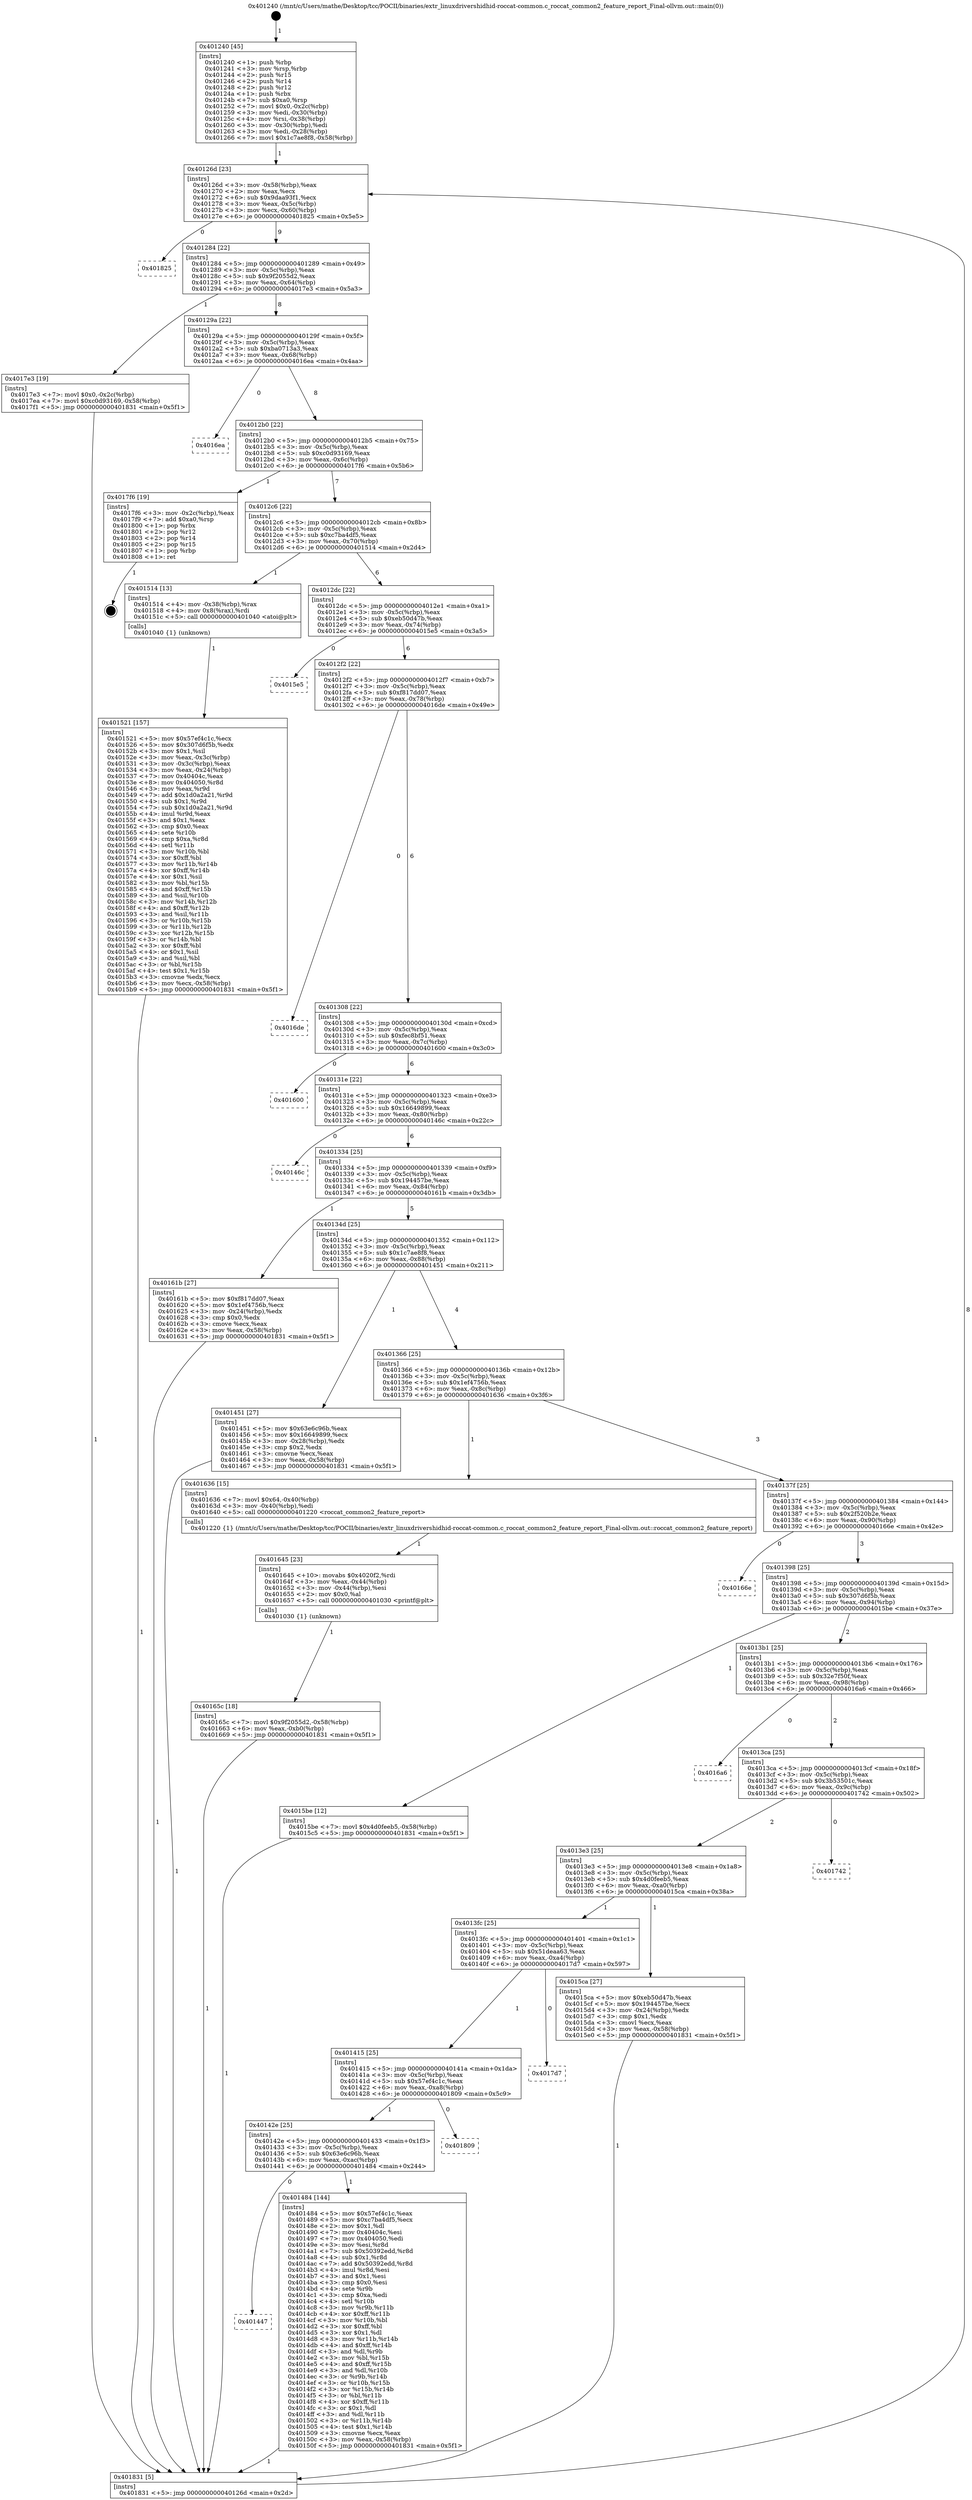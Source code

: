 digraph "0x401240" {
  label = "0x401240 (/mnt/c/Users/mathe/Desktop/tcc/POCII/binaries/extr_linuxdrivershidhid-roccat-common.c_roccat_common2_feature_report_Final-ollvm.out::main(0))"
  labelloc = "t"
  node[shape=record]

  Entry [label="",width=0.3,height=0.3,shape=circle,fillcolor=black,style=filled]
  "0x40126d" [label="{
     0x40126d [23]\l
     | [instrs]\l
     &nbsp;&nbsp;0x40126d \<+3\>: mov -0x58(%rbp),%eax\l
     &nbsp;&nbsp;0x401270 \<+2\>: mov %eax,%ecx\l
     &nbsp;&nbsp;0x401272 \<+6\>: sub $0x9daa93f1,%ecx\l
     &nbsp;&nbsp;0x401278 \<+3\>: mov %eax,-0x5c(%rbp)\l
     &nbsp;&nbsp;0x40127b \<+3\>: mov %ecx,-0x60(%rbp)\l
     &nbsp;&nbsp;0x40127e \<+6\>: je 0000000000401825 \<main+0x5e5\>\l
  }"]
  "0x401825" [label="{
     0x401825\l
  }", style=dashed]
  "0x401284" [label="{
     0x401284 [22]\l
     | [instrs]\l
     &nbsp;&nbsp;0x401284 \<+5\>: jmp 0000000000401289 \<main+0x49\>\l
     &nbsp;&nbsp;0x401289 \<+3\>: mov -0x5c(%rbp),%eax\l
     &nbsp;&nbsp;0x40128c \<+5\>: sub $0x9f2055d2,%eax\l
     &nbsp;&nbsp;0x401291 \<+3\>: mov %eax,-0x64(%rbp)\l
     &nbsp;&nbsp;0x401294 \<+6\>: je 00000000004017e3 \<main+0x5a3\>\l
  }"]
  Exit [label="",width=0.3,height=0.3,shape=circle,fillcolor=black,style=filled,peripheries=2]
  "0x4017e3" [label="{
     0x4017e3 [19]\l
     | [instrs]\l
     &nbsp;&nbsp;0x4017e3 \<+7\>: movl $0x0,-0x2c(%rbp)\l
     &nbsp;&nbsp;0x4017ea \<+7\>: movl $0xc0d93169,-0x58(%rbp)\l
     &nbsp;&nbsp;0x4017f1 \<+5\>: jmp 0000000000401831 \<main+0x5f1\>\l
  }"]
  "0x40129a" [label="{
     0x40129a [22]\l
     | [instrs]\l
     &nbsp;&nbsp;0x40129a \<+5\>: jmp 000000000040129f \<main+0x5f\>\l
     &nbsp;&nbsp;0x40129f \<+3\>: mov -0x5c(%rbp),%eax\l
     &nbsp;&nbsp;0x4012a2 \<+5\>: sub $0xba0713a3,%eax\l
     &nbsp;&nbsp;0x4012a7 \<+3\>: mov %eax,-0x68(%rbp)\l
     &nbsp;&nbsp;0x4012aa \<+6\>: je 00000000004016ea \<main+0x4aa\>\l
  }"]
  "0x40165c" [label="{
     0x40165c [18]\l
     | [instrs]\l
     &nbsp;&nbsp;0x40165c \<+7\>: movl $0x9f2055d2,-0x58(%rbp)\l
     &nbsp;&nbsp;0x401663 \<+6\>: mov %eax,-0xb0(%rbp)\l
     &nbsp;&nbsp;0x401669 \<+5\>: jmp 0000000000401831 \<main+0x5f1\>\l
  }"]
  "0x4016ea" [label="{
     0x4016ea\l
  }", style=dashed]
  "0x4012b0" [label="{
     0x4012b0 [22]\l
     | [instrs]\l
     &nbsp;&nbsp;0x4012b0 \<+5\>: jmp 00000000004012b5 \<main+0x75\>\l
     &nbsp;&nbsp;0x4012b5 \<+3\>: mov -0x5c(%rbp),%eax\l
     &nbsp;&nbsp;0x4012b8 \<+5\>: sub $0xc0d93169,%eax\l
     &nbsp;&nbsp;0x4012bd \<+3\>: mov %eax,-0x6c(%rbp)\l
     &nbsp;&nbsp;0x4012c0 \<+6\>: je 00000000004017f6 \<main+0x5b6\>\l
  }"]
  "0x401645" [label="{
     0x401645 [23]\l
     | [instrs]\l
     &nbsp;&nbsp;0x401645 \<+10\>: movabs $0x4020f2,%rdi\l
     &nbsp;&nbsp;0x40164f \<+3\>: mov %eax,-0x44(%rbp)\l
     &nbsp;&nbsp;0x401652 \<+3\>: mov -0x44(%rbp),%esi\l
     &nbsp;&nbsp;0x401655 \<+2\>: mov $0x0,%al\l
     &nbsp;&nbsp;0x401657 \<+5\>: call 0000000000401030 \<printf@plt\>\l
     | [calls]\l
     &nbsp;&nbsp;0x401030 \{1\} (unknown)\l
  }"]
  "0x4017f6" [label="{
     0x4017f6 [19]\l
     | [instrs]\l
     &nbsp;&nbsp;0x4017f6 \<+3\>: mov -0x2c(%rbp),%eax\l
     &nbsp;&nbsp;0x4017f9 \<+7\>: add $0xa0,%rsp\l
     &nbsp;&nbsp;0x401800 \<+1\>: pop %rbx\l
     &nbsp;&nbsp;0x401801 \<+2\>: pop %r12\l
     &nbsp;&nbsp;0x401803 \<+2\>: pop %r14\l
     &nbsp;&nbsp;0x401805 \<+2\>: pop %r15\l
     &nbsp;&nbsp;0x401807 \<+1\>: pop %rbp\l
     &nbsp;&nbsp;0x401808 \<+1\>: ret\l
  }"]
  "0x4012c6" [label="{
     0x4012c6 [22]\l
     | [instrs]\l
     &nbsp;&nbsp;0x4012c6 \<+5\>: jmp 00000000004012cb \<main+0x8b\>\l
     &nbsp;&nbsp;0x4012cb \<+3\>: mov -0x5c(%rbp),%eax\l
     &nbsp;&nbsp;0x4012ce \<+5\>: sub $0xc7ba4df5,%eax\l
     &nbsp;&nbsp;0x4012d3 \<+3\>: mov %eax,-0x70(%rbp)\l
     &nbsp;&nbsp;0x4012d6 \<+6\>: je 0000000000401514 \<main+0x2d4\>\l
  }"]
  "0x401521" [label="{
     0x401521 [157]\l
     | [instrs]\l
     &nbsp;&nbsp;0x401521 \<+5\>: mov $0x57ef4c1c,%ecx\l
     &nbsp;&nbsp;0x401526 \<+5\>: mov $0x307d6f5b,%edx\l
     &nbsp;&nbsp;0x40152b \<+3\>: mov $0x1,%sil\l
     &nbsp;&nbsp;0x40152e \<+3\>: mov %eax,-0x3c(%rbp)\l
     &nbsp;&nbsp;0x401531 \<+3\>: mov -0x3c(%rbp),%eax\l
     &nbsp;&nbsp;0x401534 \<+3\>: mov %eax,-0x24(%rbp)\l
     &nbsp;&nbsp;0x401537 \<+7\>: mov 0x40404c,%eax\l
     &nbsp;&nbsp;0x40153e \<+8\>: mov 0x404050,%r8d\l
     &nbsp;&nbsp;0x401546 \<+3\>: mov %eax,%r9d\l
     &nbsp;&nbsp;0x401549 \<+7\>: add $0x1d0a2a21,%r9d\l
     &nbsp;&nbsp;0x401550 \<+4\>: sub $0x1,%r9d\l
     &nbsp;&nbsp;0x401554 \<+7\>: sub $0x1d0a2a21,%r9d\l
     &nbsp;&nbsp;0x40155b \<+4\>: imul %r9d,%eax\l
     &nbsp;&nbsp;0x40155f \<+3\>: and $0x1,%eax\l
     &nbsp;&nbsp;0x401562 \<+3\>: cmp $0x0,%eax\l
     &nbsp;&nbsp;0x401565 \<+4\>: sete %r10b\l
     &nbsp;&nbsp;0x401569 \<+4\>: cmp $0xa,%r8d\l
     &nbsp;&nbsp;0x40156d \<+4\>: setl %r11b\l
     &nbsp;&nbsp;0x401571 \<+3\>: mov %r10b,%bl\l
     &nbsp;&nbsp;0x401574 \<+3\>: xor $0xff,%bl\l
     &nbsp;&nbsp;0x401577 \<+3\>: mov %r11b,%r14b\l
     &nbsp;&nbsp;0x40157a \<+4\>: xor $0xff,%r14b\l
     &nbsp;&nbsp;0x40157e \<+4\>: xor $0x1,%sil\l
     &nbsp;&nbsp;0x401582 \<+3\>: mov %bl,%r15b\l
     &nbsp;&nbsp;0x401585 \<+4\>: and $0xff,%r15b\l
     &nbsp;&nbsp;0x401589 \<+3\>: and %sil,%r10b\l
     &nbsp;&nbsp;0x40158c \<+3\>: mov %r14b,%r12b\l
     &nbsp;&nbsp;0x40158f \<+4\>: and $0xff,%r12b\l
     &nbsp;&nbsp;0x401593 \<+3\>: and %sil,%r11b\l
     &nbsp;&nbsp;0x401596 \<+3\>: or %r10b,%r15b\l
     &nbsp;&nbsp;0x401599 \<+3\>: or %r11b,%r12b\l
     &nbsp;&nbsp;0x40159c \<+3\>: xor %r12b,%r15b\l
     &nbsp;&nbsp;0x40159f \<+3\>: or %r14b,%bl\l
     &nbsp;&nbsp;0x4015a2 \<+3\>: xor $0xff,%bl\l
     &nbsp;&nbsp;0x4015a5 \<+4\>: or $0x1,%sil\l
     &nbsp;&nbsp;0x4015a9 \<+3\>: and %sil,%bl\l
     &nbsp;&nbsp;0x4015ac \<+3\>: or %bl,%r15b\l
     &nbsp;&nbsp;0x4015af \<+4\>: test $0x1,%r15b\l
     &nbsp;&nbsp;0x4015b3 \<+3\>: cmovne %edx,%ecx\l
     &nbsp;&nbsp;0x4015b6 \<+3\>: mov %ecx,-0x58(%rbp)\l
     &nbsp;&nbsp;0x4015b9 \<+5\>: jmp 0000000000401831 \<main+0x5f1\>\l
  }"]
  "0x401514" [label="{
     0x401514 [13]\l
     | [instrs]\l
     &nbsp;&nbsp;0x401514 \<+4\>: mov -0x38(%rbp),%rax\l
     &nbsp;&nbsp;0x401518 \<+4\>: mov 0x8(%rax),%rdi\l
     &nbsp;&nbsp;0x40151c \<+5\>: call 0000000000401040 \<atoi@plt\>\l
     | [calls]\l
     &nbsp;&nbsp;0x401040 \{1\} (unknown)\l
  }"]
  "0x4012dc" [label="{
     0x4012dc [22]\l
     | [instrs]\l
     &nbsp;&nbsp;0x4012dc \<+5\>: jmp 00000000004012e1 \<main+0xa1\>\l
     &nbsp;&nbsp;0x4012e1 \<+3\>: mov -0x5c(%rbp),%eax\l
     &nbsp;&nbsp;0x4012e4 \<+5\>: sub $0xeb50d47b,%eax\l
     &nbsp;&nbsp;0x4012e9 \<+3\>: mov %eax,-0x74(%rbp)\l
     &nbsp;&nbsp;0x4012ec \<+6\>: je 00000000004015e5 \<main+0x3a5\>\l
  }"]
  "0x401447" [label="{
     0x401447\l
  }", style=dashed]
  "0x4015e5" [label="{
     0x4015e5\l
  }", style=dashed]
  "0x4012f2" [label="{
     0x4012f2 [22]\l
     | [instrs]\l
     &nbsp;&nbsp;0x4012f2 \<+5\>: jmp 00000000004012f7 \<main+0xb7\>\l
     &nbsp;&nbsp;0x4012f7 \<+3\>: mov -0x5c(%rbp),%eax\l
     &nbsp;&nbsp;0x4012fa \<+5\>: sub $0xf817dd07,%eax\l
     &nbsp;&nbsp;0x4012ff \<+3\>: mov %eax,-0x78(%rbp)\l
     &nbsp;&nbsp;0x401302 \<+6\>: je 00000000004016de \<main+0x49e\>\l
  }"]
  "0x401484" [label="{
     0x401484 [144]\l
     | [instrs]\l
     &nbsp;&nbsp;0x401484 \<+5\>: mov $0x57ef4c1c,%eax\l
     &nbsp;&nbsp;0x401489 \<+5\>: mov $0xc7ba4df5,%ecx\l
     &nbsp;&nbsp;0x40148e \<+2\>: mov $0x1,%dl\l
     &nbsp;&nbsp;0x401490 \<+7\>: mov 0x40404c,%esi\l
     &nbsp;&nbsp;0x401497 \<+7\>: mov 0x404050,%edi\l
     &nbsp;&nbsp;0x40149e \<+3\>: mov %esi,%r8d\l
     &nbsp;&nbsp;0x4014a1 \<+7\>: sub $0x50392edd,%r8d\l
     &nbsp;&nbsp;0x4014a8 \<+4\>: sub $0x1,%r8d\l
     &nbsp;&nbsp;0x4014ac \<+7\>: add $0x50392edd,%r8d\l
     &nbsp;&nbsp;0x4014b3 \<+4\>: imul %r8d,%esi\l
     &nbsp;&nbsp;0x4014b7 \<+3\>: and $0x1,%esi\l
     &nbsp;&nbsp;0x4014ba \<+3\>: cmp $0x0,%esi\l
     &nbsp;&nbsp;0x4014bd \<+4\>: sete %r9b\l
     &nbsp;&nbsp;0x4014c1 \<+3\>: cmp $0xa,%edi\l
     &nbsp;&nbsp;0x4014c4 \<+4\>: setl %r10b\l
     &nbsp;&nbsp;0x4014c8 \<+3\>: mov %r9b,%r11b\l
     &nbsp;&nbsp;0x4014cb \<+4\>: xor $0xff,%r11b\l
     &nbsp;&nbsp;0x4014cf \<+3\>: mov %r10b,%bl\l
     &nbsp;&nbsp;0x4014d2 \<+3\>: xor $0xff,%bl\l
     &nbsp;&nbsp;0x4014d5 \<+3\>: xor $0x1,%dl\l
     &nbsp;&nbsp;0x4014d8 \<+3\>: mov %r11b,%r14b\l
     &nbsp;&nbsp;0x4014db \<+4\>: and $0xff,%r14b\l
     &nbsp;&nbsp;0x4014df \<+3\>: and %dl,%r9b\l
     &nbsp;&nbsp;0x4014e2 \<+3\>: mov %bl,%r15b\l
     &nbsp;&nbsp;0x4014e5 \<+4\>: and $0xff,%r15b\l
     &nbsp;&nbsp;0x4014e9 \<+3\>: and %dl,%r10b\l
     &nbsp;&nbsp;0x4014ec \<+3\>: or %r9b,%r14b\l
     &nbsp;&nbsp;0x4014ef \<+3\>: or %r10b,%r15b\l
     &nbsp;&nbsp;0x4014f2 \<+3\>: xor %r15b,%r14b\l
     &nbsp;&nbsp;0x4014f5 \<+3\>: or %bl,%r11b\l
     &nbsp;&nbsp;0x4014f8 \<+4\>: xor $0xff,%r11b\l
     &nbsp;&nbsp;0x4014fc \<+3\>: or $0x1,%dl\l
     &nbsp;&nbsp;0x4014ff \<+3\>: and %dl,%r11b\l
     &nbsp;&nbsp;0x401502 \<+3\>: or %r11b,%r14b\l
     &nbsp;&nbsp;0x401505 \<+4\>: test $0x1,%r14b\l
     &nbsp;&nbsp;0x401509 \<+3\>: cmovne %ecx,%eax\l
     &nbsp;&nbsp;0x40150c \<+3\>: mov %eax,-0x58(%rbp)\l
     &nbsp;&nbsp;0x40150f \<+5\>: jmp 0000000000401831 \<main+0x5f1\>\l
  }"]
  "0x4016de" [label="{
     0x4016de\l
  }", style=dashed]
  "0x401308" [label="{
     0x401308 [22]\l
     | [instrs]\l
     &nbsp;&nbsp;0x401308 \<+5\>: jmp 000000000040130d \<main+0xcd\>\l
     &nbsp;&nbsp;0x40130d \<+3\>: mov -0x5c(%rbp),%eax\l
     &nbsp;&nbsp;0x401310 \<+5\>: sub $0xfec8bf51,%eax\l
     &nbsp;&nbsp;0x401315 \<+3\>: mov %eax,-0x7c(%rbp)\l
     &nbsp;&nbsp;0x401318 \<+6\>: je 0000000000401600 \<main+0x3c0\>\l
  }"]
  "0x40142e" [label="{
     0x40142e [25]\l
     | [instrs]\l
     &nbsp;&nbsp;0x40142e \<+5\>: jmp 0000000000401433 \<main+0x1f3\>\l
     &nbsp;&nbsp;0x401433 \<+3\>: mov -0x5c(%rbp),%eax\l
     &nbsp;&nbsp;0x401436 \<+5\>: sub $0x63e6c96b,%eax\l
     &nbsp;&nbsp;0x40143b \<+6\>: mov %eax,-0xac(%rbp)\l
     &nbsp;&nbsp;0x401441 \<+6\>: je 0000000000401484 \<main+0x244\>\l
  }"]
  "0x401600" [label="{
     0x401600\l
  }", style=dashed]
  "0x40131e" [label="{
     0x40131e [22]\l
     | [instrs]\l
     &nbsp;&nbsp;0x40131e \<+5\>: jmp 0000000000401323 \<main+0xe3\>\l
     &nbsp;&nbsp;0x401323 \<+3\>: mov -0x5c(%rbp),%eax\l
     &nbsp;&nbsp;0x401326 \<+5\>: sub $0x16649899,%eax\l
     &nbsp;&nbsp;0x40132b \<+3\>: mov %eax,-0x80(%rbp)\l
     &nbsp;&nbsp;0x40132e \<+6\>: je 000000000040146c \<main+0x22c\>\l
  }"]
  "0x401809" [label="{
     0x401809\l
  }", style=dashed]
  "0x40146c" [label="{
     0x40146c\l
  }", style=dashed]
  "0x401334" [label="{
     0x401334 [25]\l
     | [instrs]\l
     &nbsp;&nbsp;0x401334 \<+5\>: jmp 0000000000401339 \<main+0xf9\>\l
     &nbsp;&nbsp;0x401339 \<+3\>: mov -0x5c(%rbp),%eax\l
     &nbsp;&nbsp;0x40133c \<+5\>: sub $0x194457be,%eax\l
     &nbsp;&nbsp;0x401341 \<+6\>: mov %eax,-0x84(%rbp)\l
     &nbsp;&nbsp;0x401347 \<+6\>: je 000000000040161b \<main+0x3db\>\l
  }"]
  "0x401415" [label="{
     0x401415 [25]\l
     | [instrs]\l
     &nbsp;&nbsp;0x401415 \<+5\>: jmp 000000000040141a \<main+0x1da\>\l
     &nbsp;&nbsp;0x40141a \<+3\>: mov -0x5c(%rbp),%eax\l
     &nbsp;&nbsp;0x40141d \<+5\>: sub $0x57ef4c1c,%eax\l
     &nbsp;&nbsp;0x401422 \<+6\>: mov %eax,-0xa8(%rbp)\l
     &nbsp;&nbsp;0x401428 \<+6\>: je 0000000000401809 \<main+0x5c9\>\l
  }"]
  "0x40161b" [label="{
     0x40161b [27]\l
     | [instrs]\l
     &nbsp;&nbsp;0x40161b \<+5\>: mov $0xf817dd07,%eax\l
     &nbsp;&nbsp;0x401620 \<+5\>: mov $0x1ef4756b,%ecx\l
     &nbsp;&nbsp;0x401625 \<+3\>: mov -0x24(%rbp),%edx\l
     &nbsp;&nbsp;0x401628 \<+3\>: cmp $0x0,%edx\l
     &nbsp;&nbsp;0x40162b \<+3\>: cmove %ecx,%eax\l
     &nbsp;&nbsp;0x40162e \<+3\>: mov %eax,-0x58(%rbp)\l
     &nbsp;&nbsp;0x401631 \<+5\>: jmp 0000000000401831 \<main+0x5f1\>\l
  }"]
  "0x40134d" [label="{
     0x40134d [25]\l
     | [instrs]\l
     &nbsp;&nbsp;0x40134d \<+5\>: jmp 0000000000401352 \<main+0x112\>\l
     &nbsp;&nbsp;0x401352 \<+3\>: mov -0x5c(%rbp),%eax\l
     &nbsp;&nbsp;0x401355 \<+5\>: sub $0x1c7ae8f8,%eax\l
     &nbsp;&nbsp;0x40135a \<+6\>: mov %eax,-0x88(%rbp)\l
     &nbsp;&nbsp;0x401360 \<+6\>: je 0000000000401451 \<main+0x211\>\l
  }"]
  "0x4017d7" [label="{
     0x4017d7\l
  }", style=dashed]
  "0x401451" [label="{
     0x401451 [27]\l
     | [instrs]\l
     &nbsp;&nbsp;0x401451 \<+5\>: mov $0x63e6c96b,%eax\l
     &nbsp;&nbsp;0x401456 \<+5\>: mov $0x16649899,%ecx\l
     &nbsp;&nbsp;0x40145b \<+3\>: mov -0x28(%rbp),%edx\l
     &nbsp;&nbsp;0x40145e \<+3\>: cmp $0x2,%edx\l
     &nbsp;&nbsp;0x401461 \<+3\>: cmovne %ecx,%eax\l
     &nbsp;&nbsp;0x401464 \<+3\>: mov %eax,-0x58(%rbp)\l
     &nbsp;&nbsp;0x401467 \<+5\>: jmp 0000000000401831 \<main+0x5f1\>\l
  }"]
  "0x401366" [label="{
     0x401366 [25]\l
     | [instrs]\l
     &nbsp;&nbsp;0x401366 \<+5\>: jmp 000000000040136b \<main+0x12b\>\l
     &nbsp;&nbsp;0x40136b \<+3\>: mov -0x5c(%rbp),%eax\l
     &nbsp;&nbsp;0x40136e \<+5\>: sub $0x1ef4756b,%eax\l
     &nbsp;&nbsp;0x401373 \<+6\>: mov %eax,-0x8c(%rbp)\l
     &nbsp;&nbsp;0x401379 \<+6\>: je 0000000000401636 \<main+0x3f6\>\l
  }"]
  "0x401831" [label="{
     0x401831 [5]\l
     | [instrs]\l
     &nbsp;&nbsp;0x401831 \<+5\>: jmp 000000000040126d \<main+0x2d\>\l
  }"]
  "0x401240" [label="{
     0x401240 [45]\l
     | [instrs]\l
     &nbsp;&nbsp;0x401240 \<+1\>: push %rbp\l
     &nbsp;&nbsp;0x401241 \<+3\>: mov %rsp,%rbp\l
     &nbsp;&nbsp;0x401244 \<+2\>: push %r15\l
     &nbsp;&nbsp;0x401246 \<+2\>: push %r14\l
     &nbsp;&nbsp;0x401248 \<+2\>: push %r12\l
     &nbsp;&nbsp;0x40124a \<+1\>: push %rbx\l
     &nbsp;&nbsp;0x40124b \<+7\>: sub $0xa0,%rsp\l
     &nbsp;&nbsp;0x401252 \<+7\>: movl $0x0,-0x2c(%rbp)\l
     &nbsp;&nbsp;0x401259 \<+3\>: mov %edi,-0x30(%rbp)\l
     &nbsp;&nbsp;0x40125c \<+4\>: mov %rsi,-0x38(%rbp)\l
     &nbsp;&nbsp;0x401260 \<+3\>: mov -0x30(%rbp),%edi\l
     &nbsp;&nbsp;0x401263 \<+3\>: mov %edi,-0x28(%rbp)\l
     &nbsp;&nbsp;0x401266 \<+7\>: movl $0x1c7ae8f8,-0x58(%rbp)\l
  }"]
  "0x4013fc" [label="{
     0x4013fc [25]\l
     | [instrs]\l
     &nbsp;&nbsp;0x4013fc \<+5\>: jmp 0000000000401401 \<main+0x1c1\>\l
     &nbsp;&nbsp;0x401401 \<+3\>: mov -0x5c(%rbp),%eax\l
     &nbsp;&nbsp;0x401404 \<+5\>: sub $0x51deaa63,%eax\l
     &nbsp;&nbsp;0x401409 \<+6\>: mov %eax,-0xa4(%rbp)\l
     &nbsp;&nbsp;0x40140f \<+6\>: je 00000000004017d7 \<main+0x597\>\l
  }"]
  "0x401636" [label="{
     0x401636 [15]\l
     | [instrs]\l
     &nbsp;&nbsp;0x401636 \<+7\>: movl $0x64,-0x40(%rbp)\l
     &nbsp;&nbsp;0x40163d \<+3\>: mov -0x40(%rbp),%edi\l
     &nbsp;&nbsp;0x401640 \<+5\>: call 0000000000401220 \<roccat_common2_feature_report\>\l
     | [calls]\l
     &nbsp;&nbsp;0x401220 \{1\} (/mnt/c/Users/mathe/Desktop/tcc/POCII/binaries/extr_linuxdrivershidhid-roccat-common.c_roccat_common2_feature_report_Final-ollvm.out::roccat_common2_feature_report)\l
  }"]
  "0x40137f" [label="{
     0x40137f [25]\l
     | [instrs]\l
     &nbsp;&nbsp;0x40137f \<+5\>: jmp 0000000000401384 \<main+0x144\>\l
     &nbsp;&nbsp;0x401384 \<+3\>: mov -0x5c(%rbp),%eax\l
     &nbsp;&nbsp;0x401387 \<+5\>: sub $0x2f520b2e,%eax\l
     &nbsp;&nbsp;0x40138c \<+6\>: mov %eax,-0x90(%rbp)\l
     &nbsp;&nbsp;0x401392 \<+6\>: je 000000000040166e \<main+0x42e\>\l
  }"]
  "0x4015ca" [label="{
     0x4015ca [27]\l
     | [instrs]\l
     &nbsp;&nbsp;0x4015ca \<+5\>: mov $0xeb50d47b,%eax\l
     &nbsp;&nbsp;0x4015cf \<+5\>: mov $0x194457be,%ecx\l
     &nbsp;&nbsp;0x4015d4 \<+3\>: mov -0x24(%rbp),%edx\l
     &nbsp;&nbsp;0x4015d7 \<+3\>: cmp $0x1,%edx\l
     &nbsp;&nbsp;0x4015da \<+3\>: cmovl %ecx,%eax\l
     &nbsp;&nbsp;0x4015dd \<+3\>: mov %eax,-0x58(%rbp)\l
     &nbsp;&nbsp;0x4015e0 \<+5\>: jmp 0000000000401831 \<main+0x5f1\>\l
  }"]
  "0x40166e" [label="{
     0x40166e\l
  }", style=dashed]
  "0x401398" [label="{
     0x401398 [25]\l
     | [instrs]\l
     &nbsp;&nbsp;0x401398 \<+5\>: jmp 000000000040139d \<main+0x15d\>\l
     &nbsp;&nbsp;0x40139d \<+3\>: mov -0x5c(%rbp),%eax\l
     &nbsp;&nbsp;0x4013a0 \<+5\>: sub $0x307d6f5b,%eax\l
     &nbsp;&nbsp;0x4013a5 \<+6\>: mov %eax,-0x94(%rbp)\l
     &nbsp;&nbsp;0x4013ab \<+6\>: je 00000000004015be \<main+0x37e\>\l
  }"]
  "0x4013e3" [label="{
     0x4013e3 [25]\l
     | [instrs]\l
     &nbsp;&nbsp;0x4013e3 \<+5\>: jmp 00000000004013e8 \<main+0x1a8\>\l
     &nbsp;&nbsp;0x4013e8 \<+3\>: mov -0x5c(%rbp),%eax\l
     &nbsp;&nbsp;0x4013eb \<+5\>: sub $0x4d0feeb5,%eax\l
     &nbsp;&nbsp;0x4013f0 \<+6\>: mov %eax,-0xa0(%rbp)\l
     &nbsp;&nbsp;0x4013f6 \<+6\>: je 00000000004015ca \<main+0x38a\>\l
  }"]
  "0x4015be" [label="{
     0x4015be [12]\l
     | [instrs]\l
     &nbsp;&nbsp;0x4015be \<+7\>: movl $0x4d0feeb5,-0x58(%rbp)\l
     &nbsp;&nbsp;0x4015c5 \<+5\>: jmp 0000000000401831 \<main+0x5f1\>\l
  }"]
  "0x4013b1" [label="{
     0x4013b1 [25]\l
     | [instrs]\l
     &nbsp;&nbsp;0x4013b1 \<+5\>: jmp 00000000004013b6 \<main+0x176\>\l
     &nbsp;&nbsp;0x4013b6 \<+3\>: mov -0x5c(%rbp),%eax\l
     &nbsp;&nbsp;0x4013b9 \<+5\>: sub $0x32e7f50f,%eax\l
     &nbsp;&nbsp;0x4013be \<+6\>: mov %eax,-0x98(%rbp)\l
     &nbsp;&nbsp;0x4013c4 \<+6\>: je 00000000004016a6 \<main+0x466\>\l
  }"]
  "0x401742" [label="{
     0x401742\l
  }", style=dashed]
  "0x4016a6" [label="{
     0x4016a6\l
  }", style=dashed]
  "0x4013ca" [label="{
     0x4013ca [25]\l
     | [instrs]\l
     &nbsp;&nbsp;0x4013ca \<+5\>: jmp 00000000004013cf \<main+0x18f\>\l
     &nbsp;&nbsp;0x4013cf \<+3\>: mov -0x5c(%rbp),%eax\l
     &nbsp;&nbsp;0x4013d2 \<+5\>: sub $0x3b53501c,%eax\l
     &nbsp;&nbsp;0x4013d7 \<+6\>: mov %eax,-0x9c(%rbp)\l
     &nbsp;&nbsp;0x4013dd \<+6\>: je 0000000000401742 \<main+0x502\>\l
  }"]
  Entry -> "0x401240" [label=" 1"]
  "0x40126d" -> "0x401825" [label=" 0"]
  "0x40126d" -> "0x401284" [label=" 9"]
  "0x4017f6" -> Exit [label=" 1"]
  "0x401284" -> "0x4017e3" [label=" 1"]
  "0x401284" -> "0x40129a" [label=" 8"]
  "0x4017e3" -> "0x401831" [label=" 1"]
  "0x40129a" -> "0x4016ea" [label=" 0"]
  "0x40129a" -> "0x4012b0" [label=" 8"]
  "0x40165c" -> "0x401831" [label=" 1"]
  "0x4012b0" -> "0x4017f6" [label=" 1"]
  "0x4012b0" -> "0x4012c6" [label=" 7"]
  "0x401645" -> "0x40165c" [label=" 1"]
  "0x4012c6" -> "0x401514" [label=" 1"]
  "0x4012c6" -> "0x4012dc" [label=" 6"]
  "0x401636" -> "0x401645" [label=" 1"]
  "0x4012dc" -> "0x4015e5" [label=" 0"]
  "0x4012dc" -> "0x4012f2" [label=" 6"]
  "0x40161b" -> "0x401831" [label=" 1"]
  "0x4012f2" -> "0x4016de" [label=" 0"]
  "0x4012f2" -> "0x401308" [label=" 6"]
  "0x4015ca" -> "0x401831" [label=" 1"]
  "0x401308" -> "0x401600" [label=" 0"]
  "0x401308" -> "0x40131e" [label=" 6"]
  "0x401521" -> "0x401831" [label=" 1"]
  "0x40131e" -> "0x40146c" [label=" 0"]
  "0x40131e" -> "0x401334" [label=" 6"]
  "0x401514" -> "0x401521" [label=" 1"]
  "0x401334" -> "0x40161b" [label=" 1"]
  "0x401334" -> "0x40134d" [label=" 5"]
  "0x40142e" -> "0x401447" [label=" 0"]
  "0x40134d" -> "0x401451" [label=" 1"]
  "0x40134d" -> "0x401366" [label=" 4"]
  "0x401451" -> "0x401831" [label=" 1"]
  "0x401240" -> "0x40126d" [label=" 1"]
  "0x401831" -> "0x40126d" [label=" 8"]
  "0x40142e" -> "0x401484" [label=" 1"]
  "0x401366" -> "0x401636" [label=" 1"]
  "0x401366" -> "0x40137f" [label=" 3"]
  "0x401415" -> "0x40142e" [label=" 1"]
  "0x40137f" -> "0x40166e" [label=" 0"]
  "0x40137f" -> "0x401398" [label=" 3"]
  "0x401415" -> "0x401809" [label=" 0"]
  "0x401398" -> "0x4015be" [label=" 1"]
  "0x401398" -> "0x4013b1" [label=" 2"]
  "0x4013fc" -> "0x401415" [label=" 1"]
  "0x4013b1" -> "0x4016a6" [label=" 0"]
  "0x4013b1" -> "0x4013ca" [label=" 2"]
  "0x4013fc" -> "0x4017d7" [label=" 0"]
  "0x4013ca" -> "0x401742" [label=" 0"]
  "0x4013ca" -> "0x4013e3" [label=" 2"]
  "0x401484" -> "0x401831" [label=" 1"]
  "0x4013e3" -> "0x4015ca" [label=" 1"]
  "0x4013e3" -> "0x4013fc" [label=" 1"]
  "0x4015be" -> "0x401831" [label=" 1"]
}
